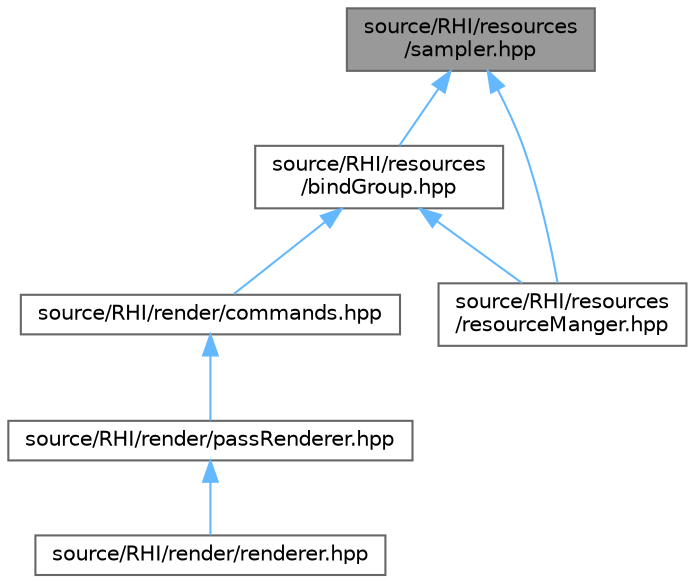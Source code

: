 digraph "source/RHI/resources/sampler.hpp"
{
 // LATEX_PDF_SIZE
  bgcolor="transparent";
  edge [fontname=Helvetica,fontsize=10,labelfontname=Helvetica,labelfontsize=10];
  node [fontname=Helvetica,fontsize=10,shape=box,height=0.2,width=0.4];
  Node1 [id="Node000001",label="source/RHI/resources\l/sampler.hpp",height=0.2,width=0.4,color="gray40", fillcolor="grey60", style="filled", fontcolor="black",tooltip="Defines GPU sampler resource and its descriptor for filtering and wrapping."];
  Node1 -> Node2 [id="edge1_Node000001_Node000002",dir="back",color="steelblue1",style="solid",tooltip=" "];
  Node2 [id="Node000002",label="source/RHI/resources\l/bindGroup.hpp",height=0.2,width=0.4,color="grey40", fillcolor="white", style="filled",URL="$bind_group_8hpp_source.html",tooltip=" "];
  Node2 -> Node3 [id="edge2_Node000002_Node000003",dir="back",color="steelblue1",style="solid",tooltip=" "];
  Node3 [id="Node000003",label="source/RHI/render/commands.hpp",height=0.2,width=0.4,color="grey40", fillcolor="white", style="filled",URL="$commands_8hpp.html",tooltip="Defines data structures and utilities for encoding and decoding GPU draw/dispatch commands."];
  Node3 -> Node4 [id="edge3_Node000003_Node000004",dir="back",color="steelblue1",style="solid",tooltip=" "];
  Node4 [id="Node000004",label="source/RHI/render/passRenderer.hpp",height=0.2,width=0.4,color="grey40", fillcolor="white", style="filled",URL="$pass_renderer_8hpp_source.html",tooltip=" "];
  Node4 -> Node5 [id="edge4_Node000004_Node000005",dir="back",color="steelblue1",style="solid",tooltip=" "];
  Node5 [id="Node000005",label="source/RHI/render/renderer.hpp",height=0.2,width=0.4,color="grey40", fillcolor="white", style="filled",URL="$renderer_8hpp.html",tooltip="Declares the Renderer interface for initializing, shutting down, and recording command buffers."];
  Node2 -> Node6 [id="edge5_Node000002_Node000006",dir="back",color="steelblue1",style="solid",tooltip=" "];
  Node6 [id="Node000006",label="source/RHI/resources\l/resourceManger.hpp",height=0.2,width=0.4,color="grey40", fillcolor="white", style="filled",URL="$resource_manger_8hpp_source.html",tooltip=" "];
  Node1 -> Node6 [id="edge6_Node000001_Node000006",dir="back",color="steelblue1",style="solid",tooltip=" "];
}
